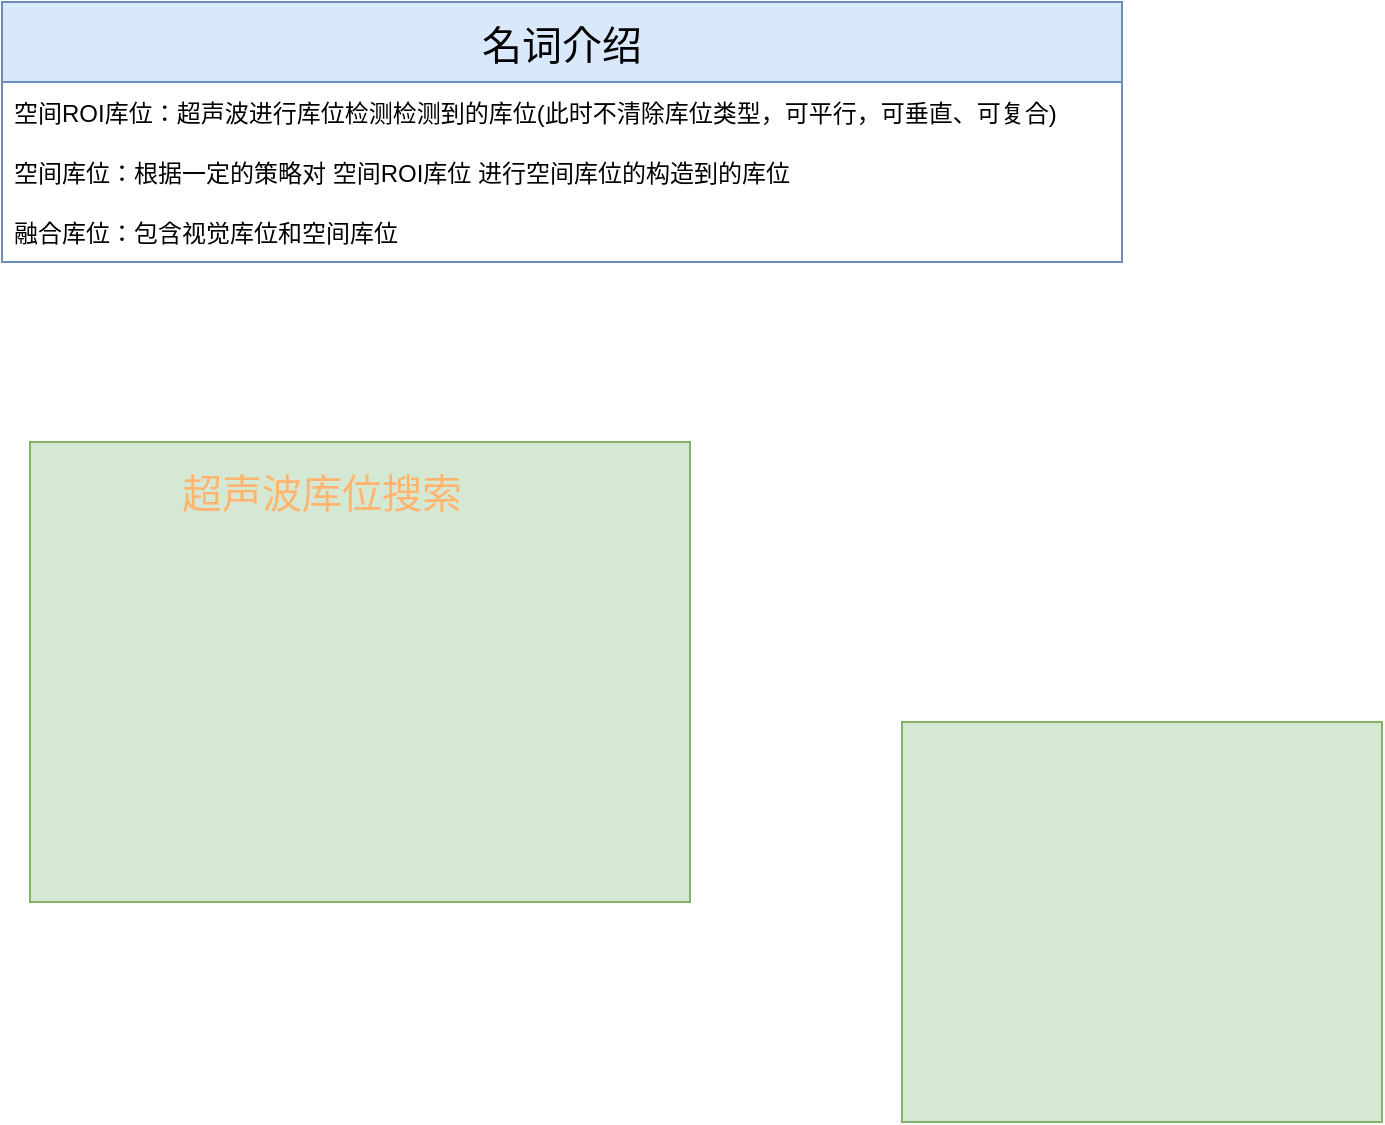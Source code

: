 <mxfile version="15.5.4" type="github">
  <diagram id="cVR37ZmWGLsnPl2WjFdK" name="第 1 页">
    <mxGraphModel dx="1038" dy="536" grid="1" gridSize="10" guides="1" tooltips="1" connect="1" arrows="1" fold="1" page="1" pageScale="1" pageWidth="827" pageHeight="1169" math="0" shadow="0">
      <root>
        <mxCell id="0" />
        <mxCell id="1" parent="0" />
        <mxCell id="-53x6ZhHskoMFxqWoibM-1" value="名词介绍" style="swimlane;fontStyle=0;childLayout=stackLayout;horizontal=1;startSize=40;horizontalStack=0;resizeParent=1;resizeParentMax=0;resizeLast=0;collapsible=1;marginBottom=0;fillColor=#dae8fc;strokeColor=#6c8ebf;fontSize=20;" vertex="1" parent="1">
          <mxGeometry x="70" y="40" width="560" height="130" as="geometry" />
        </mxCell>
        <mxCell id="-53x6ZhHskoMFxqWoibM-2" value="空间ROI库位：超声波进行库位检测检测到的库位(此时不清除库位类型，可平行，可垂直、可复合)" style="text;strokeColor=none;fillColor=none;align=left;verticalAlign=middle;spacingLeft=4;spacingRight=4;overflow=hidden;points=[[0,0.5],[1,0.5]];portConstraint=eastwest;rotatable=0;fontStyle=0" vertex="1" parent="-53x6ZhHskoMFxqWoibM-1">
          <mxGeometry y="40" width="560" height="30" as="geometry" />
        </mxCell>
        <mxCell id="-53x6ZhHskoMFxqWoibM-5" value="空间库位：根据一定的策略对 空间ROI库位 进行空间库位的构造到的库位" style="text;strokeColor=none;fillColor=none;align=left;verticalAlign=middle;spacingLeft=4;spacingRight=4;overflow=hidden;points=[[0,0.5],[1,0.5]];portConstraint=eastwest;rotatable=0;fontStyle=0" vertex="1" parent="-53x6ZhHskoMFxqWoibM-1">
          <mxGeometry y="70" width="560" height="30" as="geometry" />
        </mxCell>
        <mxCell id="-53x6ZhHskoMFxqWoibM-4" value="融合库位：包含视觉库位和空间库位" style="text;strokeColor=none;fillColor=none;align=left;verticalAlign=middle;spacingLeft=4;spacingRight=4;overflow=hidden;points=[[0,0.5],[1,0.5]];portConstraint=eastwest;rotatable=0;" vertex="1" parent="-53x6ZhHskoMFxqWoibM-1">
          <mxGeometry y="100" width="560" height="30" as="geometry" />
        </mxCell>
        <mxCell id="-53x6ZhHskoMFxqWoibM-6" value="" style="rounded=0;whiteSpace=wrap;html=1;fontSize=20;fillColor=#d5e8d4;strokeColor=#82b366;" vertex="1" parent="1">
          <mxGeometry x="84" y="260" width="330" height="230" as="geometry" />
        </mxCell>
        <mxCell id="-53x6ZhHskoMFxqWoibM-7" value="超声波库位搜索" style="text;html=1;strokeColor=none;fillColor=none;align=center;verticalAlign=middle;whiteSpace=wrap;rounded=0;fontSize=20;fontColor=#FFB570;" vertex="1" parent="1">
          <mxGeometry x="120" y="270" width="220" height="30" as="geometry" />
        </mxCell>
        <mxCell id="-53x6ZhHskoMFxqWoibM-9" value="" style="rounded=0;whiteSpace=wrap;html=1;fontSize=20;fillColor=#d5e8d4;strokeColor=#82b366;" vertex="1" parent="1">
          <mxGeometry x="520" y="400" width="240" height="200" as="geometry" />
        </mxCell>
      </root>
    </mxGraphModel>
  </diagram>
</mxfile>
